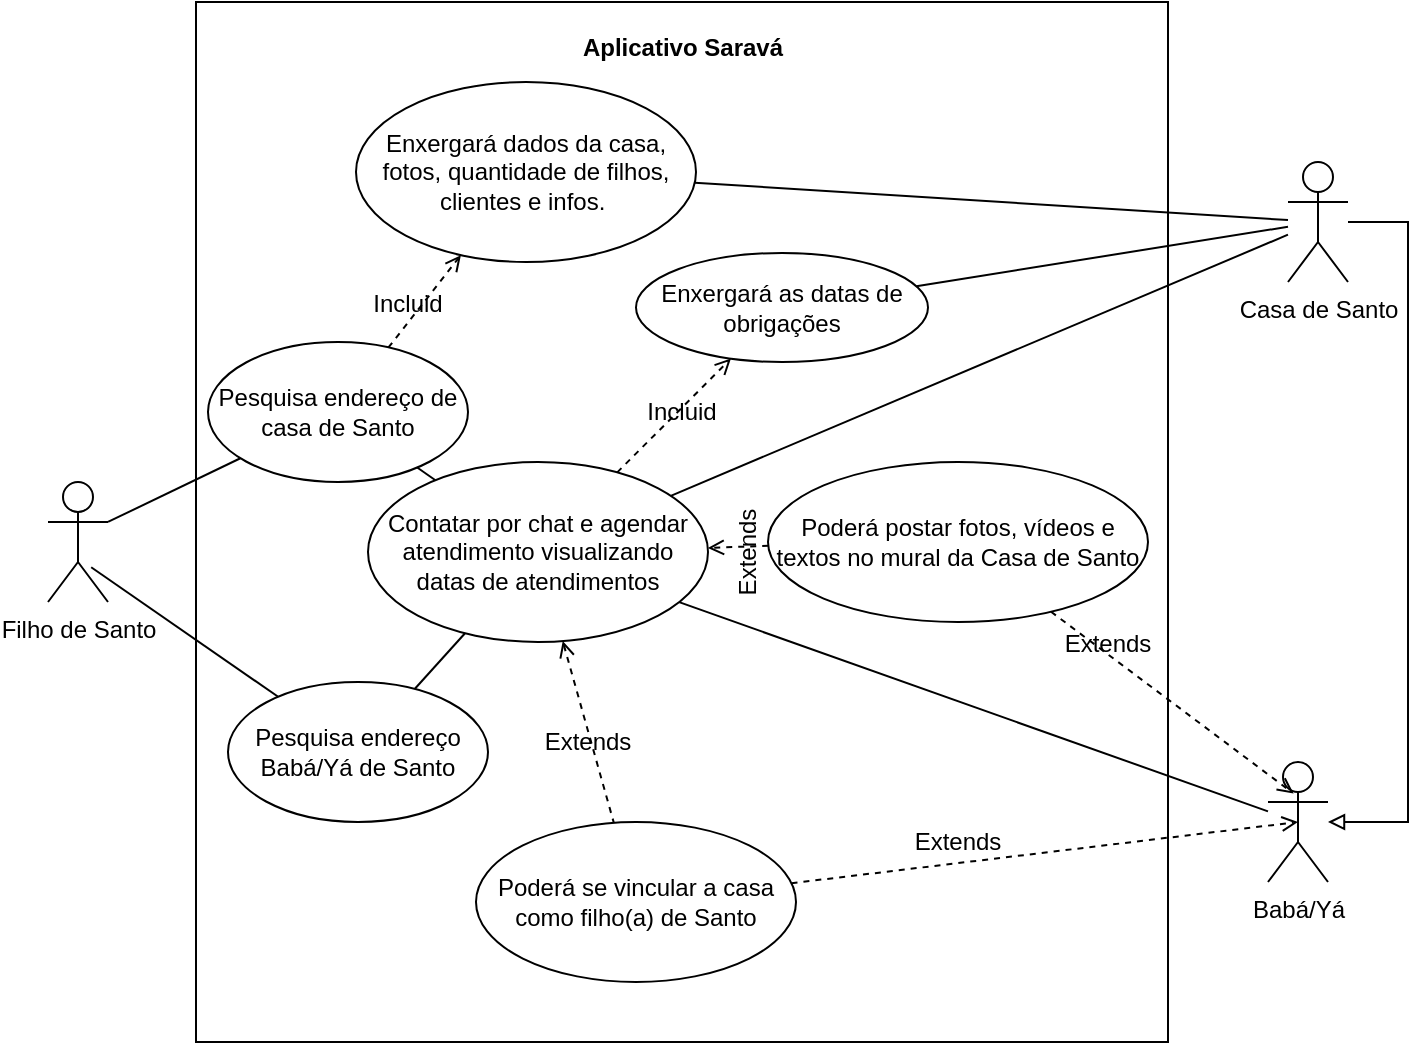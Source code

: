<mxfile version="21.2.7" type="github">
  <diagram name="Página-1" id="lVMmQmg_A-L9ifkmrl34">
    <mxGraphModel dx="1050" dy="581" grid="1" gridSize="10" guides="1" tooltips="1" connect="1" arrows="1" fold="1" page="1" pageScale="1" pageWidth="827" pageHeight="1169" math="0" shadow="0">
      <root>
        <mxCell id="0" />
        <mxCell id="1" parent="0" />
        <mxCell id="QjfynNjf7NyK2TKp_Ida-1" value="" style="rounded=0;whiteSpace=wrap;html=1;" vertex="1" parent="1">
          <mxGeometry x="194" y="40" width="486" height="520" as="geometry" />
        </mxCell>
        <mxCell id="QjfynNjf7NyK2TKp_Ida-4" value="Filho de Santo" style="shape=umlActor;verticalLabelPosition=bottom;verticalAlign=top;html=1;" vertex="1" parent="1">
          <mxGeometry x="120" y="280" width="30" height="60" as="geometry" />
        </mxCell>
        <mxCell id="QjfynNjf7NyK2TKp_Ida-5" style="rounded=0;orthogonalLoop=1;jettySize=auto;html=1;endArrow=none;endFill=0;" edge="1" parent="1" source="QjfynNjf7NyK2TKp_Ida-8" target="QjfynNjf7NyK2TKp_Ida-20">
          <mxGeometry relative="1" as="geometry" />
        </mxCell>
        <mxCell id="QjfynNjf7NyK2TKp_Ida-6" style="rounded=0;orthogonalLoop=1;jettySize=auto;html=1;endArrow=none;endFill=0;" edge="1" parent="1" source="QjfynNjf7NyK2TKp_Ida-8" target="QjfynNjf7NyK2TKp_Ida-34">
          <mxGeometry relative="1" as="geometry" />
        </mxCell>
        <mxCell id="QjfynNjf7NyK2TKp_Ida-50" style="rounded=0;orthogonalLoop=1;jettySize=auto;html=1;endArrow=none;endFill=0;" edge="1" parent="1" source="QjfynNjf7NyK2TKp_Ida-8" target="QjfynNjf7NyK2TKp_Ida-49">
          <mxGeometry relative="1" as="geometry" />
        </mxCell>
        <mxCell id="QjfynNjf7NyK2TKp_Ida-53" style="edgeStyle=orthogonalEdgeStyle;rounded=0;orthogonalLoop=1;jettySize=auto;html=1;endArrow=block;endFill=0;" edge="1" parent="1" source="QjfynNjf7NyK2TKp_Ida-8" target="QjfynNjf7NyK2TKp_Ida-11">
          <mxGeometry relative="1" as="geometry">
            <Array as="points">
              <mxPoint x="800" y="150" />
              <mxPoint x="800" y="450" />
            </Array>
          </mxGeometry>
        </mxCell>
        <mxCell id="QjfynNjf7NyK2TKp_Ida-8" value="Casa de Santo" style="shape=umlActor;verticalLabelPosition=bottom;verticalAlign=top;html=1;" vertex="1" parent="1">
          <mxGeometry x="740" y="120" width="30" height="60" as="geometry" />
        </mxCell>
        <mxCell id="QjfynNjf7NyK2TKp_Ida-10" style="rounded=0;orthogonalLoop=1;jettySize=auto;html=1;endArrow=none;endFill=0;" edge="1" parent="1" source="QjfynNjf7NyK2TKp_Ida-11" target="QjfynNjf7NyK2TKp_Ida-34">
          <mxGeometry relative="1" as="geometry" />
        </mxCell>
        <mxCell id="QjfynNjf7NyK2TKp_Ida-11" value="Babá/Yá" style="shape=umlActor;verticalLabelPosition=bottom;verticalAlign=top;html=1;" vertex="1" parent="1">
          <mxGeometry x="730" y="420" width="30" height="60" as="geometry" />
        </mxCell>
        <mxCell id="QjfynNjf7NyK2TKp_Ida-12" style="rounded=0;orthogonalLoop=1;jettySize=auto;html=1;endArrow=none;endFill=0;exitX=1;exitY=0.333;exitDx=0;exitDy=0;exitPerimeter=0;" edge="1" parent="1" source="QjfynNjf7NyK2TKp_Ida-4" target="QjfynNjf7NyK2TKp_Ida-17">
          <mxGeometry relative="1" as="geometry">
            <mxPoint x="315.011" y="246.357" as="sourcePoint" />
          </mxGeometry>
        </mxCell>
        <mxCell id="QjfynNjf7NyK2TKp_Ida-14" style="rounded=0;orthogonalLoop=1;jettySize=auto;html=1;endArrow=none;endFill=0;exitX=0.72;exitY=0.71;exitDx=0;exitDy=0;exitPerimeter=0;" edge="1" parent="1" source="QjfynNjf7NyK2TKp_Ida-4" target="QjfynNjf7NyK2TKp_Ida-18">
          <mxGeometry relative="1" as="geometry">
            <mxPoint x="275" y="300" as="sourcePoint" />
          </mxGeometry>
        </mxCell>
        <mxCell id="QjfynNjf7NyK2TKp_Ida-15" style="rounded=0;orthogonalLoop=1;jettySize=auto;html=1;endArrow=none;endFill=0;" edge="1" parent="1" source="QjfynNjf7NyK2TKp_Ida-17" target="QjfynNjf7NyK2TKp_Ida-34">
          <mxGeometry relative="1" as="geometry">
            <mxPoint x="339.223" y="274.624" as="sourcePoint" />
          </mxGeometry>
        </mxCell>
        <mxCell id="QjfynNjf7NyK2TKp_Ida-54" style="rounded=0;orthogonalLoop=1;jettySize=auto;html=1;endArrow=open;endFill=0;dashed=1;" edge="1" parent="1" source="QjfynNjf7NyK2TKp_Ida-17" target="QjfynNjf7NyK2TKp_Ida-20">
          <mxGeometry relative="1" as="geometry" />
        </mxCell>
        <mxCell id="QjfynNjf7NyK2TKp_Ida-17" value="Pesquisa endereço de casa de Santo" style="ellipse;whiteSpace=wrap;html=1;" vertex="1" parent="1">
          <mxGeometry x="200" y="210" width="130" height="70" as="geometry" />
        </mxCell>
        <mxCell id="QjfynNjf7NyK2TKp_Ida-18" value="Pesquisa endereço Babá/Yá de Santo" style="ellipse;whiteSpace=wrap;html=1;" vertex="1" parent="1">
          <mxGeometry x="210" y="380" width="130" height="70" as="geometry" />
        </mxCell>
        <mxCell id="QjfynNjf7NyK2TKp_Ida-20" value="Enxergará dados da casa, fotos, quantidade de filhos, clientes e infos.&amp;nbsp;" style="ellipse;whiteSpace=wrap;html=1;" vertex="1" parent="1">
          <mxGeometry x="274" y="80" width="170" height="90" as="geometry" />
        </mxCell>
        <mxCell id="QjfynNjf7NyK2TKp_Ida-25" value="Aplicativo Saravá" style="text;align=center;fontStyle=1;verticalAlign=middle;spacingLeft=3;spacingRight=3;strokeColor=none;rotatable=0;points=[[0,0.5],[1,0.5]];portConstraint=eastwest;html=1;" vertex="1" parent="1">
          <mxGeometry x="380.5" y="50" width="113" height="26" as="geometry" />
        </mxCell>
        <mxCell id="QjfynNjf7NyK2TKp_Ida-32" style="rounded=0;orthogonalLoop=1;jettySize=auto;html=1;endArrow=none;endFill=0;dashed=1;startArrow=open;startFill=0;" edge="1" parent="1" source="QjfynNjf7NyK2TKp_Ida-34" target="QjfynNjf7NyK2TKp_Ida-38">
          <mxGeometry relative="1" as="geometry" />
        </mxCell>
        <mxCell id="QjfynNjf7NyK2TKp_Ida-43" style="rounded=0;orthogonalLoop=1;jettySize=auto;html=1;endArrow=none;endFill=0;" edge="1" parent="1" source="QjfynNjf7NyK2TKp_Ida-34" target="QjfynNjf7NyK2TKp_Ida-18">
          <mxGeometry relative="1" as="geometry" />
        </mxCell>
        <mxCell id="QjfynNjf7NyK2TKp_Ida-51" style="rounded=0;orthogonalLoop=1;jettySize=auto;html=1;endArrow=open;endFill=0;dashed=1;" edge="1" parent="1" source="QjfynNjf7NyK2TKp_Ida-34" target="QjfynNjf7NyK2TKp_Ida-49">
          <mxGeometry relative="1" as="geometry" />
        </mxCell>
        <mxCell id="QjfynNjf7NyK2TKp_Ida-34" value="Contatar por chat e agendar atendimento visualizando datas de atendimentos" style="ellipse;whiteSpace=wrap;html=1;" vertex="1" parent="1">
          <mxGeometry x="280" y="270" width="170" height="90" as="geometry" />
        </mxCell>
        <mxCell id="QjfynNjf7NyK2TKp_Ida-37" style="rounded=0;orthogonalLoop=1;jettySize=auto;html=1;entryX=0.5;entryY=0.5;entryDx=0;entryDy=0;entryPerimeter=0;dashed=1;endArrow=open;endFill=0;" edge="1" parent="1" source="QjfynNjf7NyK2TKp_Ida-38" target="QjfynNjf7NyK2TKp_Ida-11">
          <mxGeometry relative="1" as="geometry" />
        </mxCell>
        <mxCell id="QjfynNjf7NyK2TKp_Ida-38" value="Poderá se vincular a casa como filho(a) de Santo" style="ellipse;whiteSpace=wrap;html=1;" vertex="1" parent="1">
          <mxGeometry x="334" y="450" width="160" height="80" as="geometry" />
        </mxCell>
        <mxCell id="QjfynNjf7NyK2TKp_Ida-39" value="Extends" style="text;html=1;strokeColor=none;fillColor=none;align=center;verticalAlign=middle;whiteSpace=wrap;rounded=0;rotation=0;" vertex="1" parent="1">
          <mxGeometry x="545" y="450" width="60" height="20" as="geometry" />
        </mxCell>
        <mxCell id="QjfynNjf7NyK2TKp_Ida-40" value="Extends" style="text;html=1;strokeColor=none;fillColor=none;align=center;verticalAlign=middle;whiteSpace=wrap;rounded=0;" vertex="1" parent="1">
          <mxGeometry x="360" y="399" width="60" height="21" as="geometry" />
        </mxCell>
        <mxCell id="QjfynNjf7NyK2TKp_Ida-45" style="rounded=0;orthogonalLoop=1;jettySize=auto;html=1;endArrow=open;endFill=0;dashed=1;" edge="1" parent="1" source="QjfynNjf7NyK2TKp_Ida-44" target="QjfynNjf7NyK2TKp_Ida-34">
          <mxGeometry relative="1" as="geometry" />
        </mxCell>
        <mxCell id="QjfynNjf7NyK2TKp_Ida-47" style="rounded=0;orthogonalLoop=1;jettySize=auto;html=1;entryX=0.427;entryY=0.263;entryDx=0;entryDy=0;entryPerimeter=0;dashed=1;endArrow=open;endFill=0;" edge="1" parent="1" source="QjfynNjf7NyK2TKp_Ida-44" target="QjfynNjf7NyK2TKp_Ida-11">
          <mxGeometry relative="1" as="geometry" />
        </mxCell>
        <mxCell id="QjfynNjf7NyK2TKp_Ida-44" value="Poderá postar fotos, vídeos e textos no mural da Casa de Santo" style="ellipse;whiteSpace=wrap;html=1;" vertex="1" parent="1">
          <mxGeometry x="480" y="270" width="190" height="80" as="geometry" />
        </mxCell>
        <mxCell id="QjfynNjf7NyK2TKp_Ida-46" value="Extends" style="text;html=1;strokeColor=none;fillColor=none;align=center;verticalAlign=middle;whiteSpace=wrap;rounded=0;rotation=-90;" vertex="1" parent="1">
          <mxGeometry x="440" y="304.5" width="60" height="21" as="geometry" />
        </mxCell>
        <mxCell id="QjfynNjf7NyK2TKp_Ida-48" value="Extends" style="text;html=1;strokeColor=none;fillColor=none;align=center;verticalAlign=middle;whiteSpace=wrap;rounded=0;" vertex="1" parent="1">
          <mxGeometry x="620" y="350" width="60" height="21" as="geometry" />
        </mxCell>
        <mxCell id="QjfynNjf7NyK2TKp_Ida-49" value="Enxergará as datas de obrigações" style="ellipse;whiteSpace=wrap;html=1;" vertex="1" parent="1">
          <mxGeometry x="414" y="165.5" width="146" height="54.5" as="geometry" />
        </mxCell>
        <mxCell id="QjfynNjf7NyK2TKp_Ida-52" value="Incluid" style="text;html=1;strokeColor=none;fillColor=none;align=center;verticalAlign=middle;whiteSpace=wrap;rounded=0;" vertex="1" parent="1">
          <mxGeometry x="407" y="234.5" width="60" height="21" as="geometry" />
        </mxCell>
        <mxCell id="QjfynNjf7NyK2TKp_Ida-55" value="Incluid" style="text;html=1;strokeColor=none;fillColor=none;align=center;verticalAlign=middle;whiteSpace=wrap;rounded=0;" vertex="1" parent="1">
          <mxGeometry x="270" y="180" width="60" height="21" as="geometry" />
        </mxCell>
      </root>
    </mxGraphModel>
  </diagram>
</mxfile>
